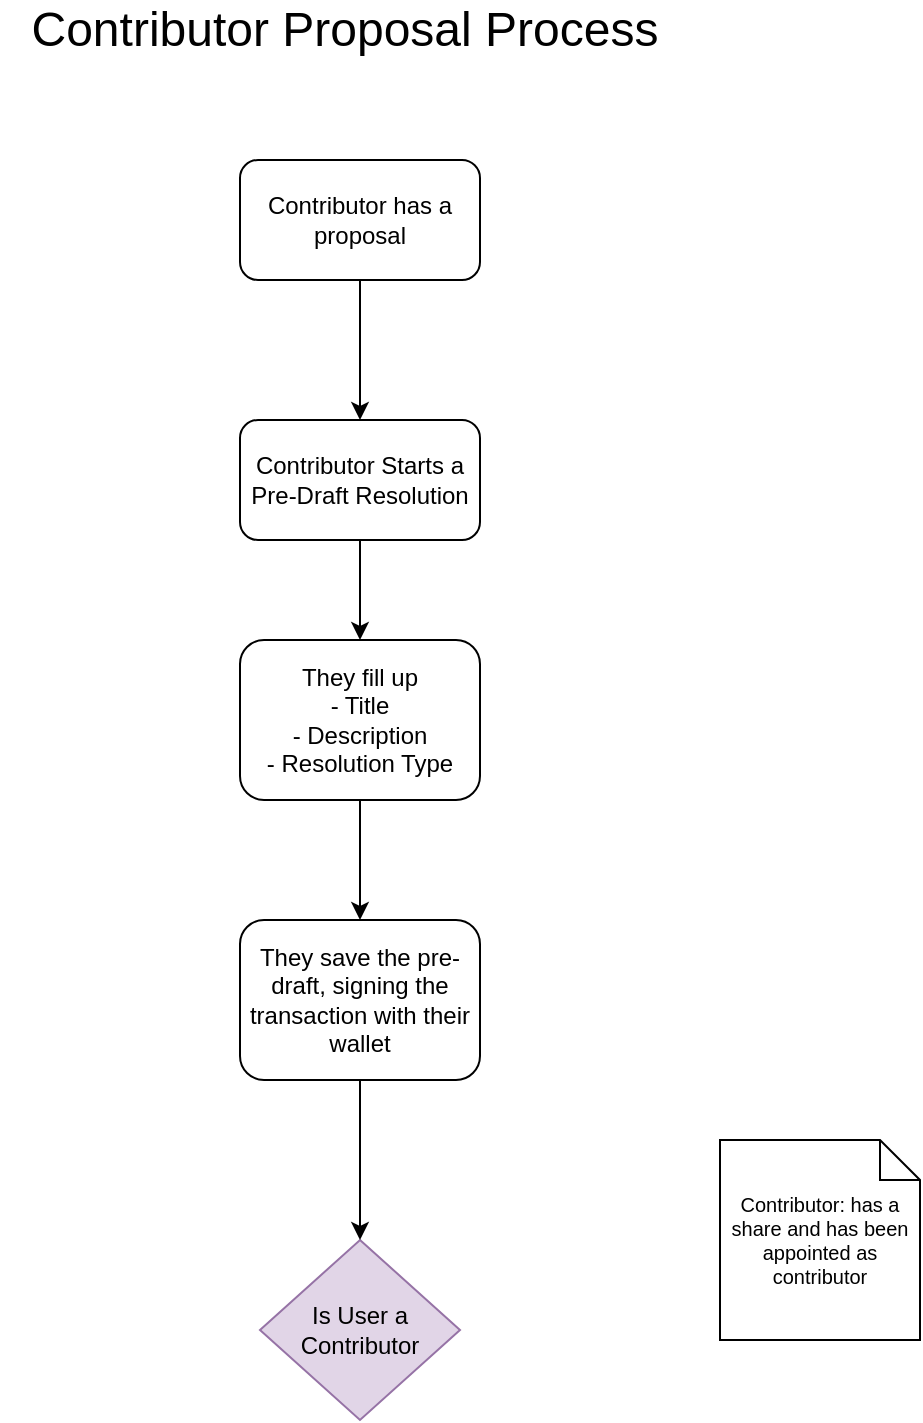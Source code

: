 <mxfile version="20.0.4" type="github"><diagram id="hhEjcbr4WMstEu4dQbVw" name="Page-1"><mxGraphModel dx="946" dy="593" grid="1" gridSize="10" guides="1" tooltips="1" connect="1" arrows="1" fold="1" page="1" pageScale="1" pageWidth="827" pageHeight="1169" math="0" shadow="0"><root><mxCell id="0"/><mxCell id="1" parent="0"/><mxCell id="SfzJ7EL2owrFxrRgeNwD-1" value="Contributor has a proposal" style="rounded=1;whiteSpace=wrap;html=1;" vertex="1" parent="1"><mxGeometry x="320" y="90" width="120" height="60" as="geometry"/></mxCell><mxCell id="SfzJ7EL2owrFxrRgeNwD-2" value="Is User a Contributor" style="rhombus;whiteSpace=wrap;html=1;fillColor=#e1d5e7;strokeColor=#9673a6;gradientColor=none;shadow=0;" vertex="1" parent="1"><mxGeometry x="330" y="630" width="100" height="90" as="geometry"/></mxCell><mxCell id="SfzJ7EL2owrFxrRgeNwD-9" style="edgeStyle=orthogonalEdgeStyle;rounded=0;orthogonalLoop=1;jettySize=auto;html=1;entryX=0.5;entryY=0;entryDx=0;entryDy=0;fontSize=24;" edge="1" parent="1" source="SfzJ7EL2owrFxrRgeNwD-4" target="SfzJ7EL2owrFxrRgeNwD-8"><mxGeometry relative="1" as="geometry"/></mxCell><mxCell id="SfzJ7EL2owrFxrRgeNwD-4" value="Contributor Starts a Pre-Draft Resolution" style="rounded=1;whiteSpace=wrap;html=1;" vertex="1" parent="1"><mxGeometry x="320" y="220" width="120" height="60" as="geometry"/></mxCell><mxCell id="SfzJ7EL2owrFxrRgeNwD-5" value="&lt;font style=&quot;font-size: 24px;&quot;&gt;Contributor Proposal Process&lt;/font&gt;" style="text;html=1;strokeColor=none;fillColor=none;align=center;verticalAlign=middle;whiteSpace=wrap;rounded=0;" vertex="1" parent="1"><mxGeometry x="200" y="10" width="345" height="30" as="geometry"/></mxCell><mxCell id="SfzJ7EL2owrFxrRgeNwD-6" value="" style="endArrow=classic;html=1;rounded=0;fontSize=24;exitX=0.5;exitY=1;exitDx=0;exitDy=0;entryX=0.5;entryY=0;entryDx=0;entryDy=0;" edge="1" parent="1" source="SfzJ7EL2owrFxrRgeNwD-1" target="SfzJ7EL2owrFxrRgeNwD-4"><mxGeometry width="50" height="50" relative="1" as="geometry"><mxPoint x="390" y="250" as="sourcePoint"/><mxPoint x="440" y="200" as="targetPoint"/></mxGeometry></mxCell><mxCell id="SfzJ7EL2owrFxrRgeNwD-11" style="edgeStyle=orthogonalEdgeStyle;rounded=0;orthogonalLoop=1;jettySize=auto;html=1;entryX=0.5;entryY=0;entryDx=0;entryDy=0;fontSize=24;" edge="1" parent="1" source="SfzJ7EL2owrFxrRgeNwD-8" target="SfzJ7EL2owrFxrRgeNwD-10"><mxGeometry relative="1" as="geometry"/></mxCell><mxCell id="SfzJ7EL2owrFxrRgeNwD-8" value="They fill up&lt;br&gt;- Title&lt;br&gt;- Description&lt;br&gt;- Resolution Type" style="rounded=1;whiteSpace=wrap;html=1;" vertex="1" parent="1"><mxGeometry x="320" y="330" width="120" height="80" as="geometry"/></mxCell><mxCell id="SfzJ7EL2owrFxrRgeNwD-12" style="edgeStyle=orthogonalEdgeStyle;rounded=0;orthogonalLoop=1;jettySize=auto;html=1;entryX=0.5;entryY=0;entryDx=0;entryDy=0;fontSize=24;" edge="1" parent="1" source="SfzJ7EL2owrFxrRgeNwD-10" target="SfzJ7EL2owrFxrRgeNwD-2"><mxGeometry relative="1" as="geometry"/></mxCell><mxCell id="SfzJ7EL2owrFxrRgeNwD-10" value="They save the pre-draft, signing the transaction with their wallet" style="rounded=1;whiteSpace=wrap;html=1;" vertex="1" parent="1"><mxGeometry x="320" y="470" width="120" height="80" as="geometry"/></mxCell><mxCell id="SfzJ7EL2owrFxrRgeNwD-14" value="Contributor: has a share and has been appointed as contributor" style="shape=note;size=20;whiteSpace=wrap;html=1;shadow=0;fontFamily=Helvetica;fontSize=10;gradientColor=none;" vertex="1" parent="1"><mxGeometry x="560" y="580" width="100" height="100" as="geometry"/></mxCell></root></mxGraphModel></diagram></mxfile>